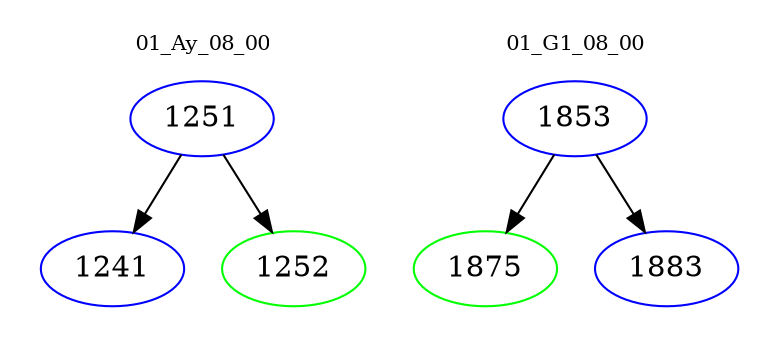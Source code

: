 digraph{
subgraph cluster_0 {
color = white
label = "01_Ay_08_00";
fontsize=10;
T0_1251 [label="1251", color="blue"]
T0_1251 -> T0_1241 [color="black"]
T0_1241 [label="1241", color="blue"]
T0_1251 -> T0_1252 [color="black"]
T0_1252 [label="1252", color="green"]
}
subgraph cluster_1 {
color = white
label = "01_G1_08_00";
fontsize=10;
T1_1853 [label="1853", color="blue"]
T1_1853 -> T1_1875 [color="black"]
T1_1875 [label="1875", color="green"]
T1_1853 -> T1_1883 [color="black"]
T1_1883 [label="1883", color="blue"]
}
}
